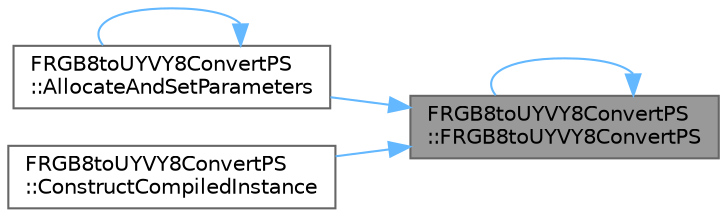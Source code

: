 digraph "FRGB8toUYVY8ConvertPS::FRGB8toUYVY8ConvertPS"
{
 // INTERACTIVE_SVG=YES
 // LATEX_PDF_SIZE
  bgcolor="transparent";
  edge [fontname=Helvetica,fontsize=10,labelfontname=Helvetica,labelfontsize=10];
  node [fontname=Helvetica,fontsize=10,shape=box,height=0.2,width=0.4];
  rankdir="RL";
  Node1 [id="Node000001",label="FRGB8toUYVY8ConvertPS\l::FRGB8toUYVY8ConvertPS",height=0.2,width=0.4,color="gray40", fillcolor="grey60", style="filled", fontcolor="black",tooltip=" "];
  Node1 -> Node1 [id="edge1_Node000001_Node000001",dir="back",color="steelblue1",style="solid",tooltip=" "];
  Node1 -> Node2 [id="edge2_Node000001_Node000002",dir="back",color="steelblue1",style="solid",tooltip=" "];
  Node2 [id="Node000002",label="FRGB8toUYVY8ConvertPS\l::AllocateAndSetParameters",height=0.2,width=0.4,color="grey40", fillcolor="white", style="filled",URL="$d4/d05/classFRGB8toUYVY8ConvertPS.html#a138064e848545c6154262f162f3a2a12",tooltip="Allocates and setup shader parameter in the incoming graph builder."];
  Node2 -> Node2 [id="edge3_Node000002_Node000002",dir="back",color="steelblue1",style="solid",tooltip=" "];
  Node1 -> Node3 [id="edge4_Node000001_Node000003",dir="back",color="steelblue1",style="solid",tooltip=" "];
  Node3 [id="Node000003",label="FRGB8toUYVY8ConvertPS\l::ConstructCompiledInstance",height=0.2,width=0.4,color="grey40", fillcolor="white", style="filled",URL="$d4/d05/classFRGB8toUYVY8ConvertPS.html#a56c2fd7fa59666bca4e7f242f30e3987",tooltip=" "];
}
